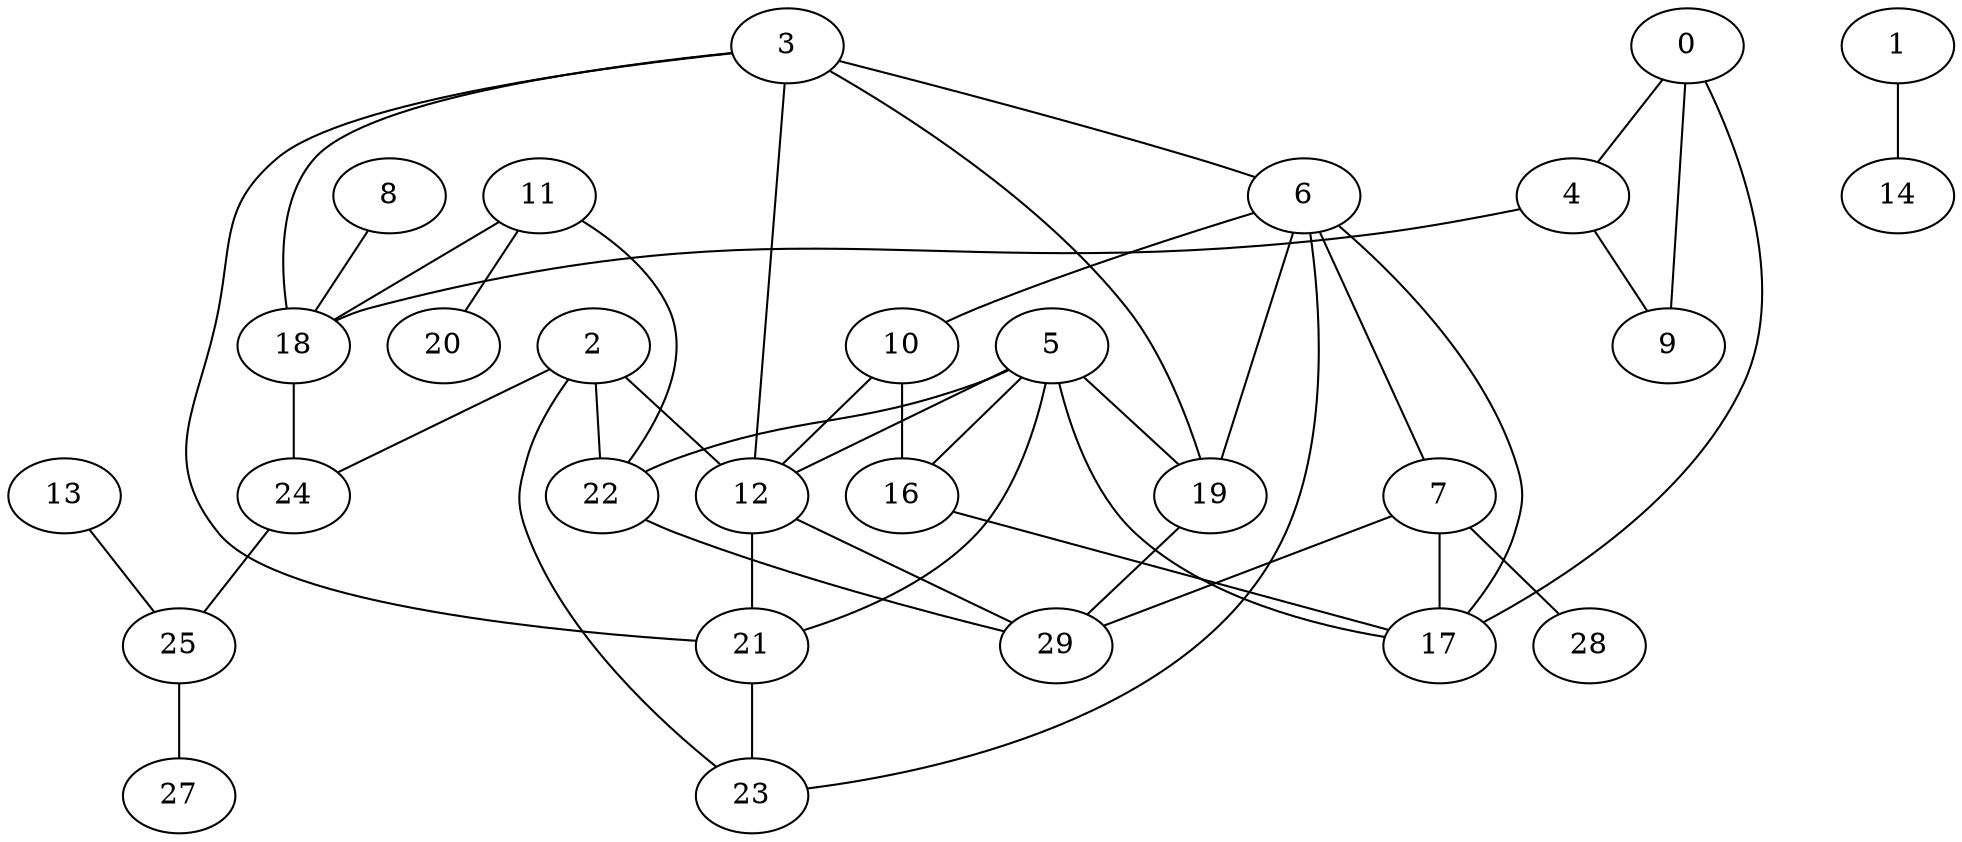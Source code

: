 graph G {
    "4" -- "18";
    "3" -- "21";
    "5" -- "19";
    "2" -- "22";
    "25" -- "27";
    "2" -- "12";
    "6" -- "17";
    "7" -- "29";
    "16" -- "17";
    "4" -- "9";
    "6" -- "7";
    "19" -- "29";
    "13" -- "25";
    "5" -- "12";
    "6" -- "10";
    "1" -- "14";
    "10" -- "12";
    "11" -- "22";
    "0" -- "17";
    "2" -- "23";
    "3" -- "6";
    "0" -- "4";
    "5" -- "22";
    "7" -- "28";
    "11" -- "18";
    "12" -- "21";
    "5" -- "17";
    "18" -- "24";
    "21" -- "23";
    "6" -- "23";
    "3" -- "19";
    "5" -- "21";
    "22" -- "29";
    "12" -- "29";
    "2" -- "24";
    "6" -- "19";
    "3" -- "12";
    "5" -- "16";
    "10" -- "16";
    "24" -- "25";
    "3" -- "18";
    "11" -- "20";
    "8" -- "18";
    "7" -- "17";
    "0" -- "9";
}
